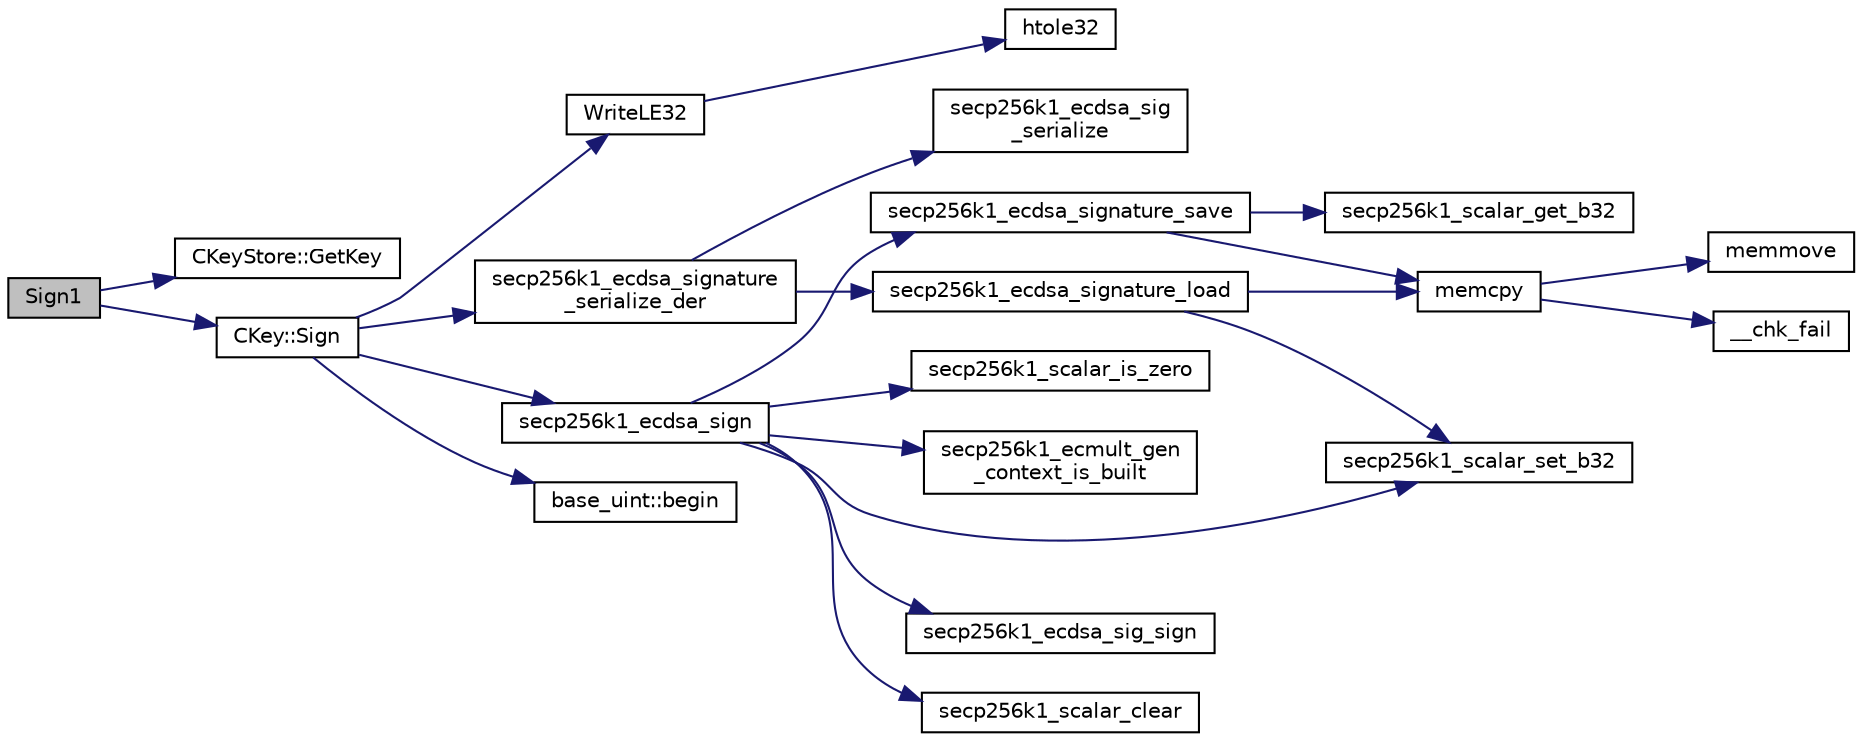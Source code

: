 digraph "Sign1"
{
  edge [fontname="Helvetica",fontsize="10",labelfontname="Helvetica",labelfontsize="10"];
  node [fontname="Helvetica",fontsize="10",shape=record];
  rankdir="LR";
  Node3166 [label="Sign1",height=0.2,width=0.4,color="black", fillcolor="grey75", style="filled", fontcolor="black"];
  Node3166 -> Node3167 [color="midnightblue",fontsize="10",style="solid",fontname="Helvetica"];
  Node3167 [label="CKeyStore::GetKey",height=0.2,width=0.4,color="black", fillcolor="white", style="filled",URL="$d0/dc3/class_c_key_store.html#a2dffca468fef2e5da2e42a7c983d968a"];
  Node3166 -> Node3168 [color="midnightblue",fontsize="10",style="solid",fontname="Helvetica"];
  Node3168 [label="CKey::Sign",height=0.2,width=0.4,color="black", fillcolor="white", style="filled",URL="$d2/d63/class_c_key.html#aa9b184a4a71d3e1a40aab360cf68e86c",tooltip="Create a DER-serialized signature. "];
  Node3168 -> Node3169 [color="midnightblue",fontsize="10",style="solid",fontname="Helvetica"];
  Node3169 [label="WriteLE32",height=0.2,width=0.4,color="black", fillcolor="white", style="filled",URL="$dc/d54/common_8h.html#ab23d5d245f265908700af234252b751f"];
  Node3169 -> Node3170 [color="midnightblue",fontsize="10",style="solid",fontname="Helvetica"];
  Node3170 [label="htole32",height=0.2,width=0.4,color="black", fillcolor="white", style="filled",URL="$d1/d84/endian_8h.html#abab10181b2a9a38233ca246e1a653b5e"];
  Node3168 -> Node3171 [color="midnightblue",fontsize="10",style="solid",fontname="Helvetica"];
  Node3171 [label="secp256k1_ecdsa_sign",height=0.2,width=0.4,color="black", fillcolor="white", style="filled",URL="$d7/dd3/secp256k1_8h.html#a691c048f3a3b4e7f51417c57ec058be7",tooltip="Create an ECDSA signature. "];
  Node3171 -> Node3172 [color="midnightblue",fontsize="10",style="solid",fontname="Helvetica"];
  Node3172 [label="secp256k1_ecmult_gen\l_context_is_built",height=0.2,width=0.4,color="black", fillcolor="white", style="filled",URL="$d6/d76/ecmult__gen_8h.html#a9a40662d6ed2cbab43dbddc25f570f97"];
  Node3171 -> Node3173 [color="midnightblue",fontsize="10",style="solid",fontname="Helvetica"];
  Node3173 [label="secp256k1_scalar_set_b32",height=0.2,width=0.4,color="black", fillcolor="white", style="filled",URL="$db/d94/scalar_8h.html#a25cc2d45ae1d1765d07c3313cdf46fa0",tooltip="Set a scalar from a big endian byte array. "];
  Node3171 -> Node3174 [color="midnightblue",fontsize="10",style="solid",fontname="Helvetica"];
  Node3174 [label="secp256k1_scalar_is_zero",height=0.2,width=0.4,color="black", fillcolor="white", style="filled",URL="$db/d94/scalar_8h.html#a3f0ac84fe49a1c1f51212582a2c149d4",tooltip="Check whether a scalar equals zero. "];
  Node3171 -> Node3175 [color="midnightblue",fontsize="10",style="solid",fontname="Helvetica"];
  Node3175 [label="secp256k1_ecdsa_sig_sign",height=0.2,width=0.4,color="black", fillcolor="white", style="filled",URL="$d5/d5d/ecdsa_8h.html#a5bf6905e00ae8571465a52e3165c6e6e"];
  Node3171 -> Node3176 [color="midnightblue",fontsize="10",style="solid",fontname="Helvetica"];
  Node3176 [label="secp256k1_scalar_clear",height=0.2,width=0.4,color="black", fillcolor="white", style="filled",URL="$db/d94/scalar_8h.html#ad8fb9bc2a828903963bf37806d8edd11",tooltip="Clear a scalar to prevent the leak of sensitive data. "];
  Node3171 -> Node3177 [color="midnightblue",fontsize="10",style="solid",fontname="Helvetica"];
  Node3177 [label="secp256k1_ecdsa_signature_save",height=0.2,width=0.4,color="black", fillcolor="white", style="filled",URL="$d1/d8c/secp256k1_8c.html#a94e522f94c4819bebf8e854952eb6a8f"];
  Node3177 -> Node3178 [color="midnightblue",fontsize="10",style="solid",fontname="Helvetica"];
  Node3178 [label="memcpy",height=0.2,width=0.4,color="black", fillcolor="white", style="filled",URL="$d5/d9f/glibc__compat_8cpp.html#a0f46826ab0466591e136db24394923cf"];
  Node3178 -> Node3179 [color="midnightblue",fontsize="10",style="solid",fontname="Helvetica"];
  Node3179 [label="memmove",height=0.2,width=0.4,color="black", fillcolor="white", style="filled",URL="$d5/d9f/glibc__compat_8cpp.html#a9778d49e9029dd75bc53ecbbf9f5e9a1"];
  Node3178 -> Node3180 [color="midnightblue",fontsize="10",style="solid",fontname="Helvetica"];
  Node3180 [label="__chk_fail",height=0.2,width=0.4,color="black", fillcolor="white", style="filled",URL="$d5/d9f/glibc__compat_8cpp.html#a424ac71631da5ada2976630ff67051d1"];
  Node3177 -> Node3181 [color="midnightblue",fontsize="10",style="solid",fontname="Helvetica"];
  Node3181 [label="secp256k1_scalar_get_b32",height=0.2,width=0.4,color="black", fillcolor="white", style="filled",URL="$db/d94/scalar_8h.html#a4fa08f8af5a23f505b44c9ef1bec1831",tooltip="Convert a scalar to a byte array. "];
  Node3168 -> Node3182 [color="midnightblue",fontsize="10",style="solid",fontname="Helvetica"];
  Node3182 [label="base_uint::begin",height=0.2,width=0.4,color="black", fillcolor="white", style="filled",URL="$da/df7/classbase__uint.html#aaa32054bf4e8fbb31d54a75f6065174d"];
  Node3168 -> Node3183 [color="midnightblue",fontsize="10",style="solid",fontname="Helvetica"];
  Node3183 [label="secp256k1_ecdsa_signature\l_serialize_der",height=0.2,width=0.4,color="black", fillcolor="white", style="filled",URL="$d7/dd3/secp256k1_8h.html#ac07809ca872ec967ab4d3b1a95eafe0b",tooltip="Serialize an ECDSA signature in DER format. "];
  Node3183 -> Node3184 [color="midnightblue",fontsize="10",style="solid",fontname="Helvetica"];
  Node3184 [label="secp256k1_ecdsa_signature_load",height=0.2,width=0.4,color="black", fillcolor="white", style="filled",URL="$d1/d8c/secp256k1_8c.html#af2027241c9dfc85fa5b6a3bb5fe41d18"];
  Node3184 -> Node3178 [color="midnightblue",fontsize="10",style="solid",fontname="Helvetica"];
  Node3184 -> Node3173 [color="midnightblue",fontsize="10",style="solid",fontname="Helvetica"];
  Node3183 -> Node3185 [color="midnightblue",fontsize="10",style="solid",fontname="Helvetica"];
  Node3185 [label="secp256k1_ecdsa_sig\l_serialize",height=0.2,width=0.4,color="black", fillcolor="white", style="filled",URL="$d5/d5d/ecdsa_8h.html#a313b6733f5b079162fa15332d4b2ef36"];
}
